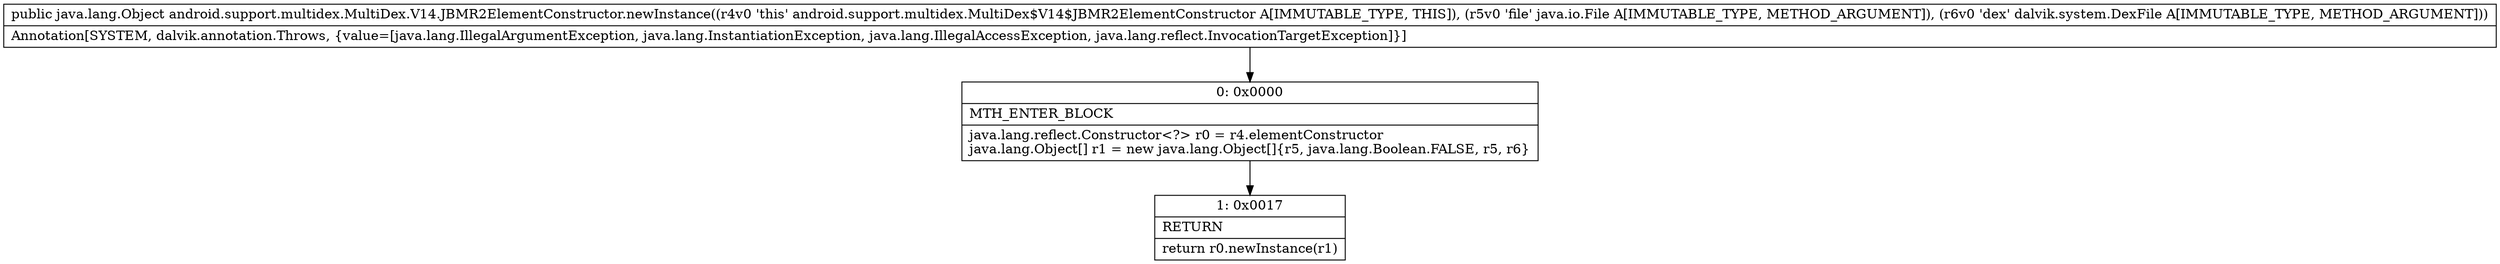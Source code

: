 digraph "CFG forandroid.support.multidex.MultiDex.V14.JBMR2ElementConstructor.newInstance(Ljava\/io\/File;Ldalvik\/system\/DexFile;)Ljava\/lang\/Object;" {
Node_0 [shape=record,label="{0\:\ 0x0000|MTH_ENTER_BLOCK\l|java.lang.reflect.Constructor\<?\> r0 = r4.elementConstructor\ljava.lang.Object[] r1 = new java.lang.Object[]\{r5, java.lang.Boolean.FALSE, r5, r6\}\l}"];
Node_1 [shape=record,label="{1\:\ 0x0017|RETURN\l|return r0.newInstance(r1)\l}"];
MethodNode[shape=record,label="{public java.lang.Object android.support.multidex.MultiDex.V14.JBMR2ElementConstructor.newInstance((r4v0 'this' android.support.multidex.MultiDex$V14$JBMR2ElementConstructor A[IMMUTABLE_TYPE, THIS]), (r5v0 'file' java.io.File A[IMMUTABLE_TYPE, METHOD_ARGUMENT]), (r6v0 'dex' dalvik.system.DexFile A[IMMUTABLE_TYPE, METHOD_ARGUMENT]))  | Annotation[SYSTEM, dalvik.annotation.Throws, \{value=[java.lang.IllegalArgumentException, java.lang.InstantiationException, java.lang.IllegalAccessException, java.lang.reflect.InvocationTargetException]\}]\l}"];
MethodNode -> Node_0;
Node_0 -> Node_1;
}

